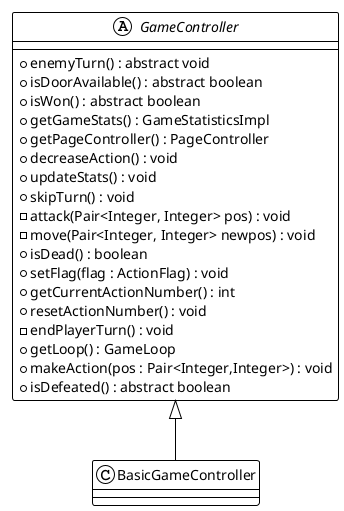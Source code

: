 @startuml GameController
!theme plain

abstract class GameController{
    + enemyTurn() : abstract void
    + isDoorAvailable() : abstract boolean
    + isWon() : abstract boolean
    + getGameStats() : GameStatisticsImpl
    + getPageController() : PageController
    + decreaseAction() : void
    + updateStats() : void
    + skipTurn() : void
    - attack(Pair<Integer, Integer> pos) : void
    - move(Pair<Integer, Integer> newpos) : void
    + isDead() : boolean
    + setFlag(flag : ActionFlag) : void
    + getCurrentActionNumber() : int
    + resetActionNumber() : void
    - endPlayerTurn() : void
    + getLoop() : GameLoop
    + makeAction(pos : Pair<Integer,Integer>) : void
    + isDefeated() : abstract boolean
}

class BasicGameController extends GameController


@enduml